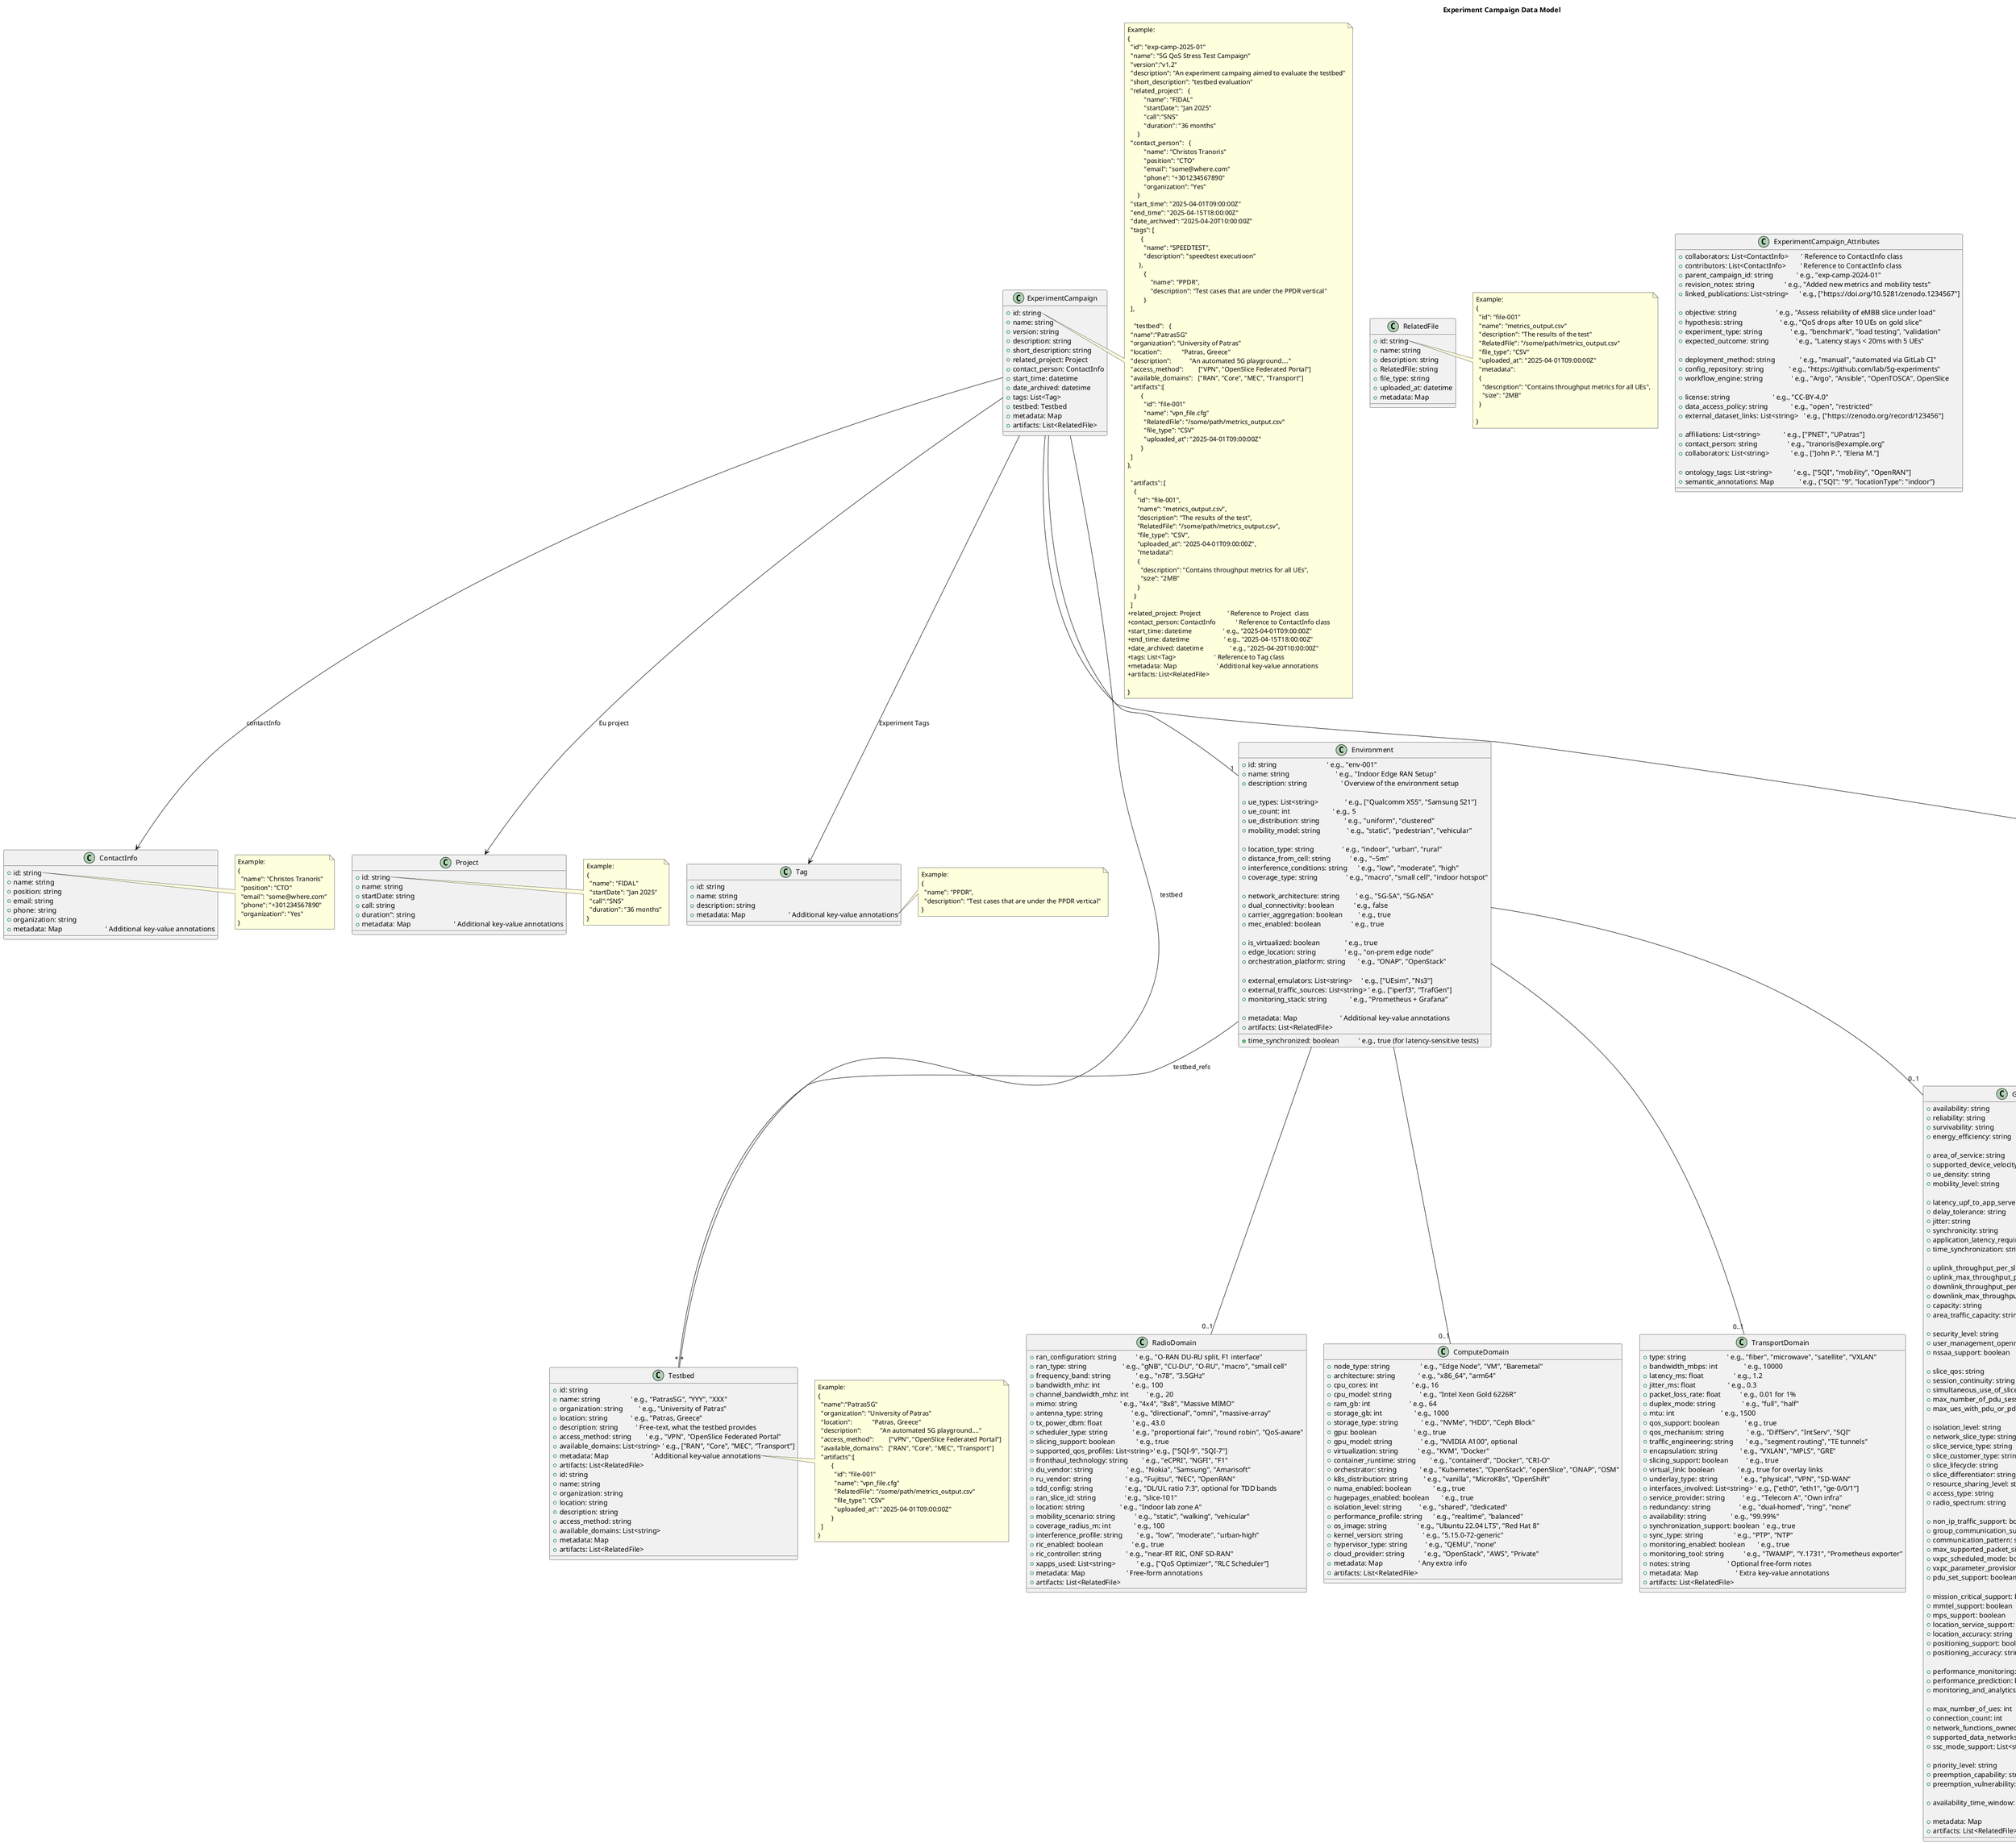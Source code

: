 '*************************************'
'UML Model of an Experiment Campaign Data Model
'Describes metadata related to properly storing and mamaging an experiement on top of 5G/network/cloud testbeds 
'
'Version: 0.1
'License: Apache 2.0
'
'Authors: 
'	Christos Tranoris, Univ. of Patras, GREECE
'
'
'
'*************************************'

@startuml
title Experiment Campaign Data Model


class ExperimentCampaign {
'=== Basic Attributes ===
  +id: string                          
  +name: string                         
  +version: string                       
  +description: string                  
  +short_description: string           
  +related_project: Project                
  +contact_person: ContactInfo           
  +start_time: datetime                 
  +date_archived: datetime            
  +tags: List<Tag>    
  +testbed: Testbed            
  +metadata: Map        
  +artifacts: List<RelatedFile>
}


note right of ExperimentCampaign::id
  Example:
  {
    "id": "exp-camp-2025-01"
    "name": "5G QoS Stress Test Campaign"
    "version":"v1.2"
    "description": "An experiment campaing aimed to evaluate the testbed"
    "short_description": "testbed evaluation"
    "related_project":   {
            "name": "FIDAL"
            "startDate": "Jan 2025"
            "call":"SNS"
            "duration": "36 months"
        }
    "contact_person":   {
            "name": "Christos Tranoris" 
            "position": "CTO"
            "email": "some@where.com"
            "phone": "+301234567890"
            "organization": "Yes"
        }
    "start_time": "2025-04-01T09:00:00Z"
    "end_time": "2025-04-15T18:00:00Z"
    "date_archived": "2025-04-20T10:00:00Z"
    "tags": [
          {
            "name": "SPEEDTEST",  
            "description": "speedtest executioon"
         },
            {
                "name": "PPDR",  
                "description": "Test cases that are under the PPDR vertical"
            }   
    ],

      "testbed":   {
    "name":"Patras5G"
    "organization": "University of Patras"
    "location":            "Patras, Greece"
    "description":           "An automated 5G playground...."
    "access_method":         ["VPN", "OpenSlice Federated Portal"]
    "available_domains":   ["RAN", "Core", "MEC", "Transport"]
    "artifacts":[
          {
            "id": "file-001"
            "name": "vpn_file.cfg"
            "RelatedFile": "/some/path/metrics_output.csv"  
            "file_type": "CSV"
            "uploaded_at": "2025-04-01T09:00:00Z"
          }
    ]
  },

    "artifacts": [
      {
        "id": "file-001",
        "name": "metrics_output.csv",
        "description": "The results of the test",
        "RelatedFile": "/some/path/metrics_output.csv",  
        "file_type": "CSV",
        "uploaded_at": "2025-04-01T09:00:00Z",
        "metadata": 
        {
          "description": "Contains throughput metrics for all UEs",
          "size": "2MB"
        }
      }
    ]
  +related_project: Project                ' Reference to Project  class
  +contact_person: ContactInfo            ' Reference to ContactInfo class
  +start_time: datetime                   ' e.g., "2025-04-01T09:00:00Z"
  +end_time: datetime                     ' e.g., "2025-04-15T18:00:00Z"
  +date_archived: datetime                ' e.g., "2025-04-20T10:00:00Z"
  +tags: List<Tag>                       ' Reference to Tag class
  +metadata: Map                        ' Additional key-value annotations
  +artifacts: List<RelatedFile>

  }
end note

class Environment {
  +id: string                            ' e.g., "env-001"
  +name: string                          ' e.g., "Indoor Edge RAN Setup"
  +description: string                   ' Overview of the environment setup

  '=== UE Configuration ===
  +ue_types: List<string>               ' e.g., ["Qualcomm X55", "Samsung S21"]
  +ue_count: int                        ' e.g., 5
  +ue_distribution: string              ' e.g., "uniform", "clustered"
  +mobility_model: string               ' e.g., "static", "pedestrian", "vehicular"

  '=== Environmental Constraints ===
  +location_type: string                ' e.g., "indoor", "urban", "rural"
  +distance_from_cell: string           ' e.g., "~5m"
  +interference_conditions: string      ' e.g., "low", "moderate", "high"
  +coverage_type: string                ' e.g., "macro", "small cell", "indoor hotspot"

  '=== Network Modes & Features ===
  +network_architecture: string         ' e.g., "5G-SA", "5G-NSA"
  +dual_connectivity: boolean           ' e.g., false
  +carrier_aggregation: boolean         ' e.g., true
  +mec_enabled: boolean                 ' e.g., true

  '=== Experimentation Features ===
  +is_virtualized: boolean              ' e.g., true
  +edge_location: string                ' e.g., "on-prem edge node"
  +time_synchronized: boolean           ' e.g., true (for latency-sensitive tests)
  +orchestration_platform: string       ' e.g., "ONAP", "OpenStack"

  '=== External Systems ===
  +external_emulators: List<string>     ' e.g., ["UEsim", "Ns3"]
  +external_traffic_sources: List<string> ' e.g., ["iperf3", "TrafGen"]
  +monitoring_stack: string             ' e.g., "Prometheus + Grafana"

  +metadata: Map                        ' Additional key-value annotations
  +artifacts: List<RelatedFile>
}



class Testbed {
  +id: string
  +name: string                 ' e.g., "Patras5G", "YYY", "XXX"
  +organization: string         ' e.g., "University of Patras"
  +location: string             ' e.g., "Patras, Greece"
  +description: string          ' Free-text, what the testbed provides
  +access_method: string        ' e.g., "VPN", "OpenSlice Federated Portal"
  +available_domains: List<string> ' e.g., ["RAN", "Core", "MEC", "Transport"]
  +metadata: Map                        ' Additional key-value annotations
  +artifacts: List<RelatedFile>
}


class RadioDomain {
  +ran_configuration: string           ' e.g., "O-RAN DU-RU split, F1 interface"
  +ran_type: string                    ' e.g., "gNB", "CU-DU", "O-RU", "macro", "small cell"
  +frequency_band: string              ' e.g., "n78", "3.5GHz"
  +bandwidth_mhz: int                  ' e.g., 100
  +channel_bandwidth_mhz: int          ' e.g., 20
  +mimo: string                        ' e.g., "4x4", "8x8", "Massive MIMO"
  +antenna_type: string                ' e.g., "directional", "omni", "massive-array"
  +tx_power_dbm: float                 ' e.g., 43.0
  +scheduler_type: string              ' e.g., "proportional fair", "round robin", "QoS-aware"
  +slicing_support: boolean            ' e.g., true
  +supported_qos_profiles: List<string>' e.g., ["5QI-9", "5QI-7"]
  +fronthaul_technology: string        ' e.g., "eCPRI", "NGFI", "F1"
  +du_vendor: string                   ' e.g., "Nokia", "Samsung", "Amarisoft"
  +ru_vendor: string                   ' e.g., "Fujitsu", "NEC", "OpenRAN"
  +tdd_config: string                  ' e.g., "DL/UL ratio 7:3", optional for TDD bands
  +ran_slice_id: string                ' e.g., "slice-101"
  +location: string                    ' e.g., "Indoor lab zone A"
  +mobility_scenario: string           ' e.g., "static", "walking", "vehicular"
  +coverage_radius_m: int             ' e.g., 100
  +interference_profile: string        ' e.g., "low", "moderate", "urban-high"
  +ric_enabled: boolean                ' e.g., true
  +ric_controller: string              ' e.g., "near-RT RIC, ONF SD-RAN"
  +xapps_used: List<string>            ' e.g., ["QoS Optimizer", "RLC Scheduler"]
  +metadata: Map                       ' Free-form annotations
  +artifacts: List<RelatedFile>
}


class ComputeDomain {
  +node_type: string                 ' e.g., "Edge Node", "VM", "Baremetal"
  +architecture: string             ' e.g., "x86_64", "arm64"
  +cpu_cores: int                   ' e.g., 16
  +cpu_model: string                ' e.g., "Intel Xeon Gold 6226R"
  +ram_gb: int                      ' e.g., 64
  +storage_gb: int                  ' e.g., 1000
  +storage_type: string             ' e.g., "NVMe", "HDD", "Ceph Block"
  +gpu: boolean                     ' e.g., true
  +gpu_model: string                ' e.g., "NVIDIA A100", optional
  +virtualization: string           ' e.g., "KVM", "Docker"
  +container_runtime: string        ' e.g., "containerd", "Docker", "CRI-O"
  +orchestrator: string             ' e.g., "Kubernetes", "OpenStack", "openSlice", "ONAP", "OSM"
  +k8s_distribution: string         ' e.g., "vanilla", "MicroK8s", "OpenShift"
  +numa_enabled: boolean            ' e.g., true
  +hugepages_enabled: boolean       ' e.g., true
  +isolation_level: string          ' e.g., "shared", "dedicated"
  +performance_profile: string      ' e.g., "realtime", "balanced"
  +os_image: string                 ' e.g., "Ubuntu 22.04 LTS", "Red Hat 8"
  +kernel_version: string           ' e.g., "5.15.0-72-generic"
  +hypervisor_type: string          ' e.g., "QEMU", "none"
  +cloud_provider: string           ' e.g., "OpenStack", "AWS", "Private"
  +metadata: Map                    ' Any extra info
  +artifacts: List<RelatedFile>
}


class TransportDomain {
  +type: string                       ' e.g., "fiber", "microwave", "satellite", "VXLAN"
  +bandwidth_mbps: int               ' e.g., 10000
  +latency_ms: float                 ' e.g., 1.2
  +jitter_ms: float                  ' e.g., 0.3
  +packet_loss_rate: float           ' e.g., 0.01 for 1%
  +duplex_mode: string               ' e.g., "full", "half"
  +mtu: int                          ' e.g., 1500
  +qos_support: boolean              ' e.g., true
  +qos_mechanism: string             ' e.g., "DiffServ", "IntServ", "5QI"
  +traffic_engineering: string       ' e.g., "segment routing", "TE tunnels"
  +encapsulation: string             ' e.g., "VXLAN", "MPLS", "GRE"
  +slicing_support: boolean          ' e.g., true
  +virtual_link: boolean             ' e.g., true for overlay links
  +underlay_type: string             ' e.g., "physical", "VPN", "SD-WAN"
  +interfaces_involved: List<string> ' e.g., ["eth0", "eth1", "ge-0/0/1"]
  +service_provider: string          ' e.g., "Telecom A", "Own infra"
  +redundancy: string                ' e.g., "dual-homed", "ring", "none"
  +availability: string              ' e.g., "99.99%"
  +synchronization_support: boolean  ' e.g., true
  +sync_type: string                 ' e.g., "PTP", "NTP"
  +monitoring_enabled: boolean       ' e.g., true
  +monitoring_tool: string           ' e.g., "TWAMP", "Y.1731", "Prometheus exporter"
  +notes: string                     ' Optional free-form notes
  +metadata: Map                     ' Extra key-value annotations
  +artifacts: List<RelatedFile>
}


class GSMA_GSTCharacteristics {

  '=== Availability & Reliability ===
  +availability: string                   ' e.g., "99.999%"
  +reliability: string                    ' e.g., "99.999%"
  +survivability: string                  ' e.g., "full resilience"
  +energy_efficiency: string              ' e.g., "optimized"

  '=== Area, Mobility & Velocity ===
  +area_of_service: string                ' e.g., "indoor lab", "urban zone"
  +supported_device_velocity: string      ' e.g., "pedestrian", "vehicular"
  +ue_density: string                     ' e.g., "1000 devices/km^2"
  +mobility_level: string                 ' e.g., "stationary", "high-speed"

  '=== Latency, Delay, Timing ===
  +latency_upf_to_app_server: string      ' e.g., "<10ms"
  +delay_tolerance: string                ' e.g., "tolerant", "intolerant"
  +jitter: string                         ' e.g., "<2ms"
  +synchronicity: string                  ' e.g., "tight", "loose"
  +application_latency_requirement: string' e.g., "<20ms"
  +time_synchronization: string           ' e.g., "PTP", "NTP", "none"

  '=== Throughput & Capacity ===
  +uplink_throughput_per_slice: string    ' e.g., "10 Mbps"
  +uplink_max_throughput_per_ue: string   ' e.g., "2 Mbps"
  +downlink_throughput_per_slice: string  ' e.g., "100 Mbps"
  +downlink_max_throughput_per_ue: string ' e.g., "25 Mbps"
  +capacity: string                       ' e.g., "500 GB/month"
  +area_traffic_capacity: string          ' e.g., "5 Mbps/m^2"

  '=== Security & Privacy ===
  +security_level: string                 ' e.g., "standard", "enhanced"
  +user_management_openness: string       ' e.g., "open", "controlled"
  +nssaa_support: boolean                 ' e.g., true

  '=== Session & QoS ===
  +slice_qos: string                      ' e.g., "Gold", "Best Effort"
  +session_continuity: string             ' e.g., "always", "best effort"
  +simultaneous_use_of_slice: boolean     ' e.g., true
  +max_number_of_pdu_sessions: int        ' e.g., 50
  +max_ues_with_pdu_or_pdn: int           ' e.g., 100

  '=== Slice Characteristics ===
  +isolation_level: string                ' e.g., "high"
  +network_slice_type: string             ' e.g., "eMBB", "URLLC"
  +slice_service_type: string             ' e.g., "industrial-automation"
  +slice_customer_type: string            ' e.g., "enterprise"
  +slice_lifecycle: string                ' e.g., "long", "on-demand"
  +slice_differentiator: string           ' e.g., "slice101"
  +resource_sharing_level: string         ' e.g., "shared", "dedicated"
  +access_type: string                    ' e.g., "3GPP", "non-3GPP"
  +radio_spectrum: string                 ' e.g., "3.5GHz", "licensed"

  '=== Traffic & Protocol Support ===
  +non_ip_traffic_support: boolean        ' e.g., false
  +group_communication_support: boolean   ' e.g., true
  +communication_pattern: string          ' e.g., "unicast", "broadcast"
  +max_supported_packet_size: string      ' e.g., "1500 bytes"
  +vxpc_scheduled_mode: boolean           ' e.g., false
  +vxpc_parameter_provisioning: string    ' e.g., "static", "dynamic"
  +pdu_set_support: boolean               ' e.g., false

  '=== Application & Service Features ===
  +mission_critical_support: boolean      ' e.g., false
  +mmtel_support: boolean                 ' e.g., false
  +mps_support: boolean                   ' e.g., true
  +location_service_support: boolean      ' e.g., true
  +location_accuracy: string              ' e.g., "<1m"
  +positioning_support: boolean           ' e.g., true
  +positioning_accuracy: string           ' e.g., "<5m"

  '=== Analytics & Monitoring ===
  +performance_monitoring: boolean        ' e.g., true
  +performance_prediction: boolean        ' e.g., false
  +monitoring_and_analytics: boolean      ' e.g., true

  '=== UE & Network Limits ===
  +max_number_of_ues: int                 ' e.g., 100
  +connection_count: int                  ' e.g., 200
  +network_functions_owned_by_customer: boolean ' e.g., false
  +supported_data_networks: List<string>  ' e.g., ["internet", "private5g"]
  +ssc_mode_support: List<string>         ' e.g., ["SSC mode 1", "SSC mode 2"]

  '=== Resource Management ===
  +priority_level: string                 ' e.g., "high"
  +preemption_capability: string          ' e.g., "may preempt"
  +preemption_vulnerability: string       ' e.g., "not preemptible"

  '=== Scheduling & Timing Constraints ===
  +availability_time_window: string       ' e.g., "24/7", "09:0018:00"

  '=== Other / Metadata ===
  +metadata: Map                          ' Free-form data
  +artifacts: List<RelatedFile>
}



class TestingSession {
  +id: string                            ' e.g., "sess-001"
  +name: string                          ' e.g., "DL throughput baseline test"
  +description: string                   ' Human-readable description
  +start_time: datetime                   ' e.g., "2025-04-01T09:00:00Z"
  +end_time: datetime                     ' e.g., "2025-04-15T18:00:00Z"
  
  '=== Execution Details ===
  +executed_by: string                   ' e.g., "tranoris@example.org"
  +trigger_method: string                ' e.g., "manual", "API", "CI/CD pipeline"
  +measurement_family: string            ' from 3GPP 28.552 e.g., "DRB, RRC."

  '=== Session Parameters ===
  +ue_profile: string                    ' e.g., "3 UEs, 20 Mbps each, static"
  +traffic_pattern: string               ' e.g., "DL bulk", "UL random burst"
  +qos_profile: string                   ' e.g., "5QI-9"
  +slice_id: string                      ' e.g., "slice101"

  '=== Test Conditions & Setup ===
  +environment_snapshot: string          ' e.g., Git SHA or file path of infra config
  +network_config_snapshot: string       ' e.g., export of routing/slice/QoS config
  +ran_snapshot: string                  ' e.g., RAN config (MIMO, bandwidth, scheduler)
  +time_sync_status: string              ' e.g., "in-sync", "drifted", "unknown"

  '=== Outcome Summary ===
  +outcome: string                       ' e.g., "Passed", "Degraded", "Failed"
  +observed_issues: List<string>         ' e.g., ["latency spikes", "UE3 disconnects"]
  +summary_metrics: Map                  ' e.g., {"avg_dl_throughput": "85 Mbps"}
  
  +metadata: Map                        ' Additional key-value annotations
  +artifacts: List<RelatedFile>
}


class TestProcedure {
  +id: string                            ' e.g., "tp-001"
  +name: string                          ' e.g., "UL baseline throughput test"
  +overview: string                      ' Brief description of the procedure
  +steps: List<string>                   ' Ordered list of human-readable steps
  +toolchain: List<string>               ' e.g., ["iperf3", "tc", "vnf-monitor"]
  +execution_mode: string                ' e.g., "manual", "automated", "hybrid"
  +script_refs: List<string>             ' e.g., ["scripts/run-iperf.sh", "ansible/test.yml"]
  +trigger_conditions: List<string>      ' e.g., ["after RAN init", "UE attach confirmed"]
  +success_criteria: List<string>        ' e.g., ["latency < 10ms", "no packet loss"]
  +rollback_plan: string                 ' e.g., "Reset DU, reapply config"
  +expected_duration_min: int            ' e.g., 15
  +depends_on: List<string>              ' e.g., ["infra-init", "slice-deploy"]
  +metadata: Map                        ' Additional key-value annotations
  +artifacts: List<RelatedFile>
}


class RelatedFile {
  +id: string
  +name: string
  +description: string
  +RelatedFile: string
  +file_type: string
  +uploaded_at: datetime
  +metadata: Map
}

note right of RelatedFile::id
  Example:
  {
    "id": "file-001"
    "name": "metrics_output.csv"
    "description": "The results of the test"
    "RelatedFile": "/some/path/metrics_output.csv"  
    "file_type": "CSV"
    "uploaded_at": "2025-04-01T09:00:00Z"
    "metadata": 
    {
      "description": "Contains throughput metrics for all UEs",
      "size": "2MB"
    }

  }
end note

class ObservationPoint {
  +id: string
  +name: string
  +type: string                     ' e.g., "5G Core Interface", "RAN Entity", "Log File"
  +location: string                 ' Logical or physical location
  +target_component: string         ' e.g., "N3", "N6", "gNB", "UPF", "K8s Node"
  +interface_name: string           ' e.g., "eth0", "N3", "Gi", "s1"
  +collection_tool: string          ' e.g., "tcpdump", "Prometheus exporter"
  +description: string              ' Free-text description
  +metadata: Map                        ' Additional key-value annotations
  +artifacts: List<RelatedFile>
}

class MeasurementTool {
  +id: string
  +name: string                     ' e.g., "iperf3", "tcpdump", "Prometheus"
  +type: string                     ' e.g., "active", "passive", "synthetic", "telemetry"
  +version: string                  ' e.g., "3.11"
  +description: string              ' e.g., "Used for UDP throughput testing"
  +target_layer: string             ' e.g., "network", "application", "radio"
  +collection_mode: string          ' e.g., "inline", "agent-based", "sidecar"
  +output_format: string            ' e.g., "JSON", "CSV", "PCAP", "Prometheus format"
  +metadata: Map
}


ExperimentCampaign -- "1" Environment
ExperimentCampaign  -- "*" TestingSession

Environment  -- "0..1" GSMA_GSTCharacteristics
Environment  -- "0..1" RadioDomain
Environment  -- "0..1" ComputeDomain
Environment  -- "0..1" TransportDomain
Environment -- "*" Testbed : "testbed_refs"

TestingSession  -- "1" TestProcedure
TestingSession  -- "*" ObservationPoint : "observations"
TestingSession  -- "*" MeasurementTool : "measurement_tools"

'***************************
'***************************
'NEW CONNECTIONS
'***************************
'***************************
'TODO: ExperimentCampaign *-- "1" ExperimentCampaign_Attributes
ExperimentCampaign--> ContactInfo : contactInfo
ExperimentCampaign --> Project : Eu project
ExperimentCampaign --> Tag : Experiment Tags
ExperimentCampaign -- "*" Testbed : "testbed"

'***************************
'***************************
'NEW CLASSES
'***************************
'***************************
class ContactInfo {
+ id: string
  + name: string 
  + position: string
  + email: string
  + phone: string
  + organization: string
  + metadata: Map                        ' Additional key-value annotations
}


note right of ContactInfo::id
  Example:
  {
    "name": "Christos Tranoris" 
    "position": "CTO"
    "email": "some@where.com"
    "phone": "+301234567890"
    "organization": "Yes"
  }
end note


class Project {
  + id: string
  + name: string 
  + startDate: string 
  + call: string 
  + duration": string 
  +metadata: Map                        ' Additional key-value annotations
}



note right of Project::id
  Example:
  {
    "name": "FIDAL"
    "startDate": "Jan 2025"
    "call":"SNS"
    "duration": "36 months"
  }
end note



class Tag {
  + id: string
  + name: string 
  + description: string
  +metadata: Map                        ' Additional key-value annotations
}
note right of Tag::data
  Example:
  {
    "name": "PPDR",  
    "description": "Test cases that are under the PPDR vertical"
  }
end note



class Testbed {
  + id: string
  + name: string                
  + organization: string      
  + location: string             
  + description: string        
  + access_method: string   
  + available_domains: List<string> 
  + metadata: Map            
  + artifacts: List<RelatedFile>
}


note right of Testbed::data
  Example:
  {
    "name":"Patras5G"
    "organization": "University of Patras"
    "location":            "Patras, Greece"
    "description":           "An automated 5G playground...."
    "access_method":         ["VPN", "OpenSlice Federated Portal"]
    "available_domains":   ["RAN", "Core", "MEC", "Transport"]
    "artifacts":[
          {
            "id": "file-001"
            "name": "vpn_file.cfg"
            "RelatedFile": "/some/path/metrics_output.csv"  
            "file_type": "CSV"
            "uploaded_at": "2025-04-01T09:00:00Z"
          }
    ]
  }
end note

'**********************************
'**********************************
'ATTRIBUTE CLASSES
'**********************************
'**********************************
class ExperimentCampaign_Attributes {
    +collaborators: List<ContactInfo>       ' Reference to ContactInfo class
    +contributors: List<ContactInfo>        ' Reference to ContactInfo class
    '=== Versioning & Lineage ===
    +parent_campaign_id: string             ' e.g., "exp-camp-2024-01"
    +revision_notes: string                 ' e.g., "Added new metrics and mobility tests"
    +linked_publications: List<string>      ' e.g., ["https://doi.org/10.5281/zenodo.1234567"]

    '=== Design Metadata ===
    +objective: string                      ' e.g., "Assess reliability of eMBB slice under load"
    +hypothesis: string                     ' e.g., "QoS drops after 10 UEs on gold slice"
    +experiment_type: string                ' e.g., "benchmark", "load testing", "validation"
    +expected_outcome: string               ' e.g., "Latency stays < 20ms with 5 UEs"

    '=== Orchestration & Automation ===
    +deployment_method: string              ' e.g., "manual", "automated via GitLab CI"
    +config_repository: string              ' e.g., "https://github.com/lab/5g-experiments"
    +workflow_engine: string                ' e.g., "Argo", "Ansible", "OpenTOSCA", OpenSlice

    '=== Licensing & Data Sharing ===
    +license: string                        ' e.g., "CC-BY-4.0"
    +data_access_policy: string             ' e.g., "open", "restricted"
    +external_dataset_links: List<string>   ' e.g., ["https://zenodo.org/record/123456"]

    '=== Collaboration & Ownership ===
    +affiliations: List<string>             ' e.g., ["PNET", "UPatras"]
    +contact_person: string                 ' e.g., "tranoris@example.org"
    +collaborators: List<string>            ' e.g., ["John P.", "Elena M."]

    '=== Semantics & Interoperability ===
    +ontology_tags: List<string>            ' e.g., ["5QI", "mobility", "OpenRAN"]
    +semantic_annotations: Map              ' e.g., {"5QI": "9", "locationType": "indoor"}
}

@enduml
